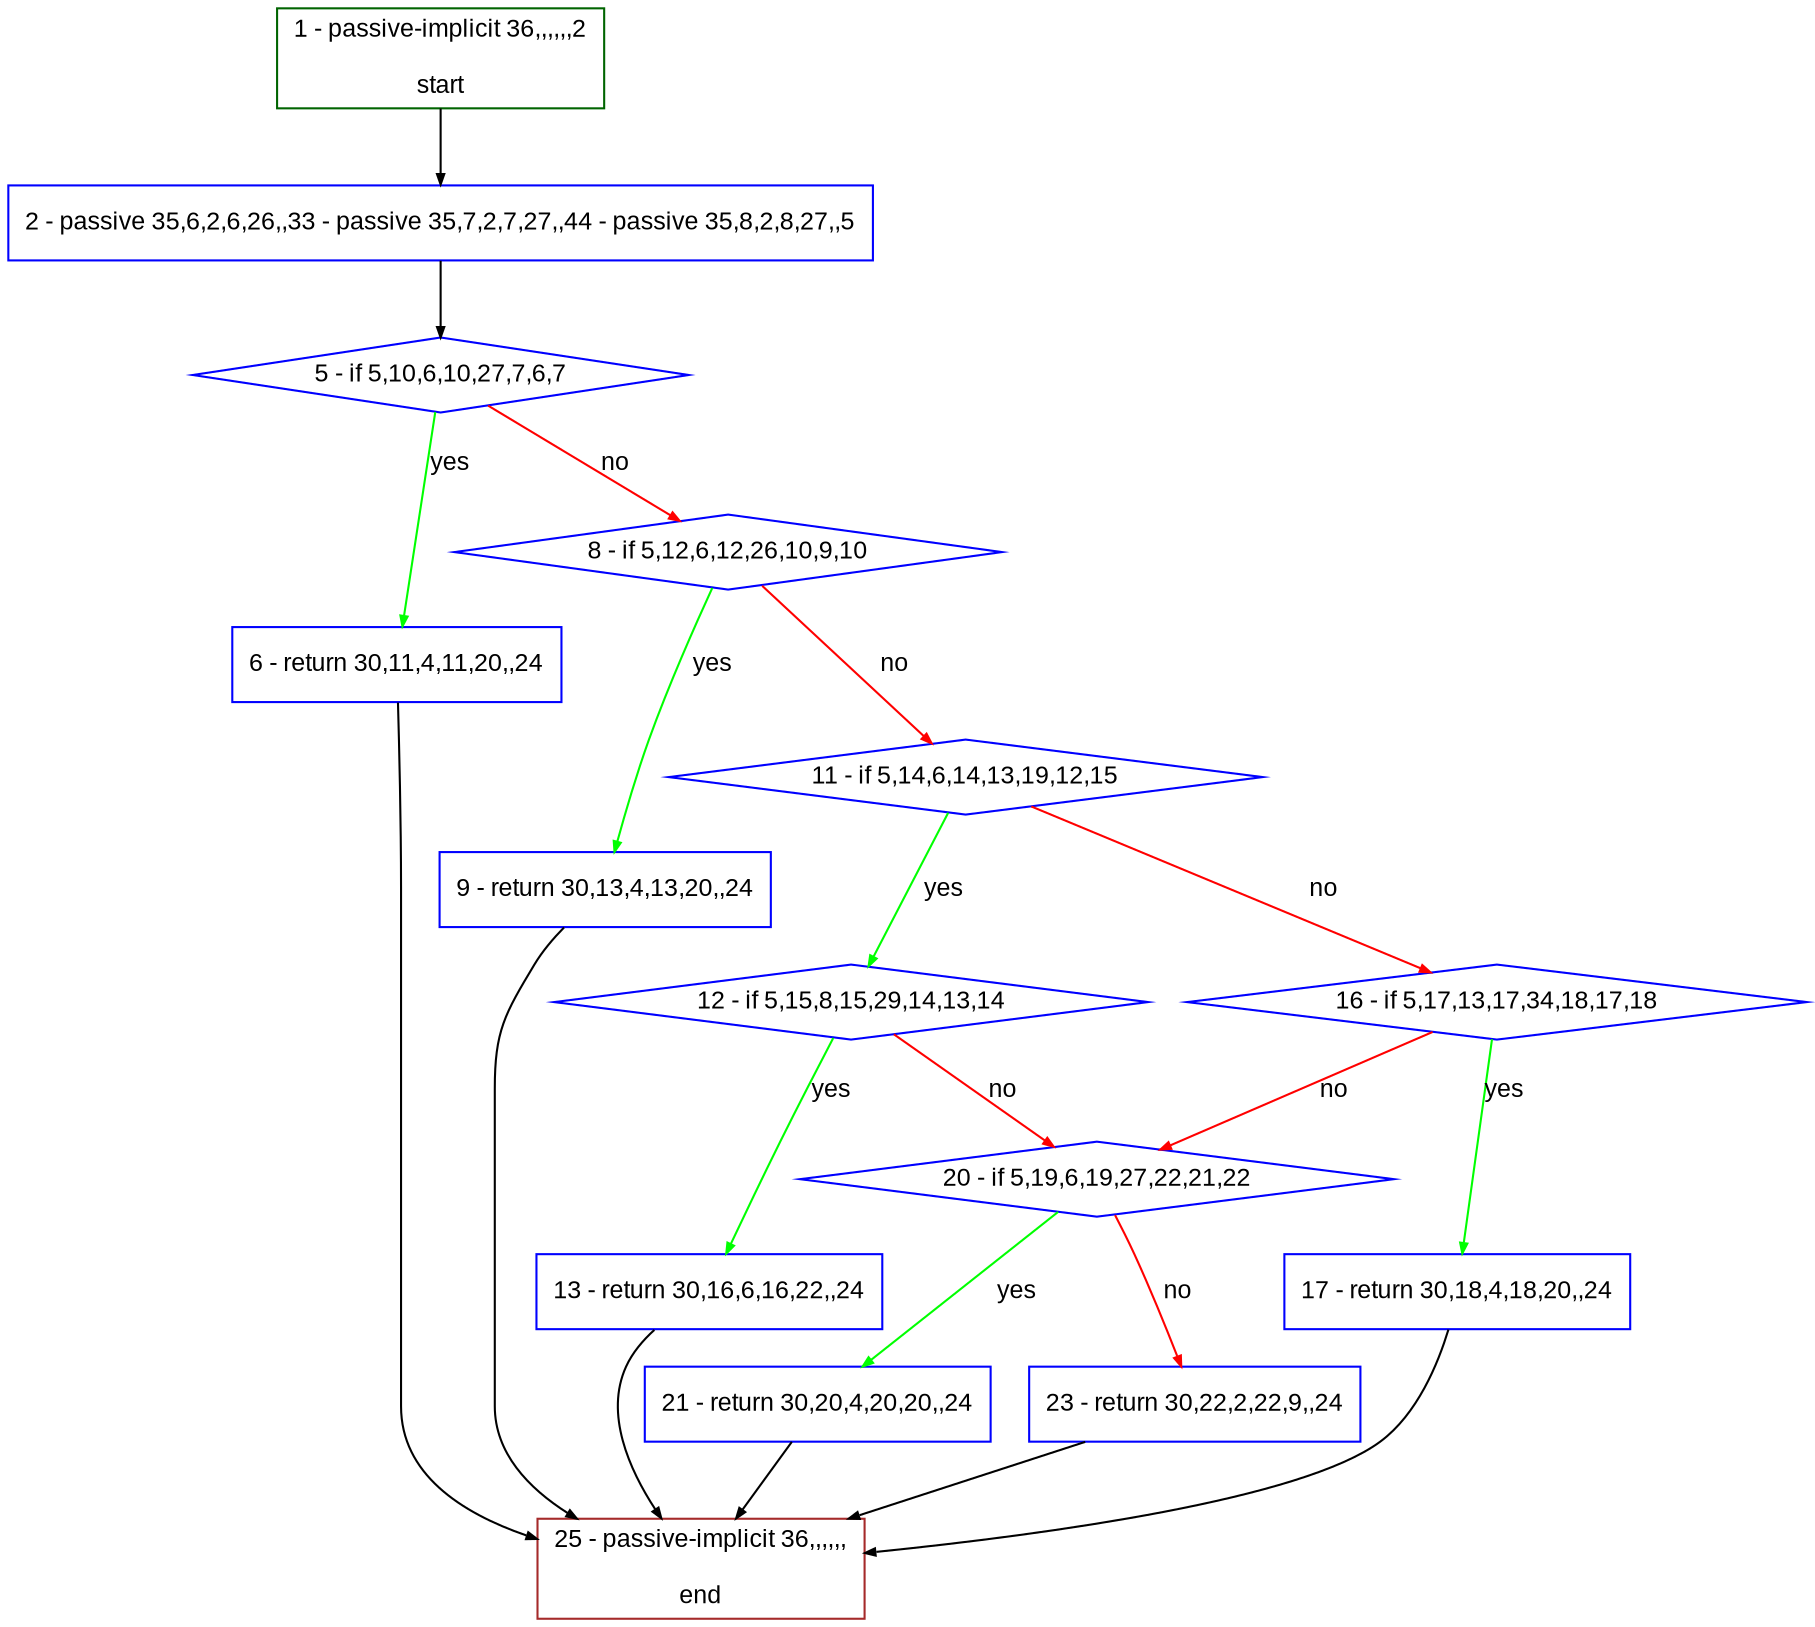 digraph "" {
  graph [bgcolor="white", fillcolor="#FFFFCC", pack="true", packmode="clust", fontname="Arial", label="", fontsize="12", compound="true", style="rounded,filled"];
  node [node_initialized="no", fillcolor="white", fontname="Arial", label="", color="grey", fontsize="12", fixedsize="false", compound="true", shape="rectangle", style="filled"];
  edge [arrowtail="none", lhead="", fontcolor="black", fontname="Arial", label="", color="black", fontsize="12", arrowhead="normal", arrowsize="0.5", compound="true", ltail="", dir="forward"];
  __N1 [fillcolor="#ffffff", label="2 - passive 35,6,2,6,26,,33 - passive 35,7,2,7,27,,44 - passive 35,8,2,8,27,,5", color="#0000ff", shape="box", style="filled"];
  __N2 [fillcolor="#ffffff", label="1 - passive-implicit 36,,,,,,2\n\nstart", color="#006400", shape="box", style="filled"];
  __N3 [fillcolor="#ffffff", label="5 - if 5,10,6,10,27,7,6,7", color="#0000ff", shape="diamond", style="filled"];
  __N4 [fillcolor="#ffffff", label="6 - return 30,11,4,11,20,,24", color="#0000ff", shape="box", style="filled"];
  __N5 [fillcolor="#ffffff", label="8 - if 5,12,6,12,26,10,9,10", color="#0000ff", shape="diamond", style="filled"];
  __N6 [fillcolor="#ffffff", label="25 - passive-implicit 36,,,,,,\n\nend", color="#a52a2a", shape="box", style="filled"];
  __N7 [fillcolor="#ffffff", label="9 - return 30,13,4,13,20,,24", color="#0000ff", shape="box", style="filled"];
  __N8 [fillcolor="#ffffff", label="11 - if 5,14,6,14,13,19,12,15", color="#0000ff", shape="diamond", style="filled"];
  __N9 [fillcolor="#ffffff", label="12 - if 5,15,8,15,29,14,13,14", color="#0000ff", shape="diamond", style="filled"];
  __N10 [fillcolor="#ffffff", label="16 - if 5,17,13,17,34,18,17,18", color="#0000ff", shape="diamond", style="filled"];
  __N11 [fillcolor="#ffffff", label="13 - return 30,16,6,16,22,,24", color="#0000ff", shape="box", style="filled"];
  __N12 [fillcolor="#ffffff", label="20 - if 5,19,6,19,27,22,21,22", color="#0000ff", shape="diamond", style="filled"];
  __N13 [fillcolor="#ffffff", label="17 - return 30,18,4,18,20,,24", color="#0000ff", shape="box", style="filled"];
  __N14 [fillcolor="#ffffff", label="21 - return 30,20,4,20,20,,24", color="#0000ff", shape="box", style="filled"];
  __N15 [fillcolor="#ffffff", label="23 - return 30,22,2,22,9,,24", color="#0000ff", shape="box", style="filled"];
  __N2 -> __N1 [arrowtail="none", color="#000000", label="", arrowhead="normal", dir="forward"];
  __N1 -> __N3 [arrowtail="none", color="#000000", label="", arrowhead="normal", dir="forward"];
  __N3 -> __N4 [arrowtail="none", color="#00ff00", label="yes", arrowhead="normal", dir="forward"];
  __N3 -> __N5 [arrowtail="none", color="#ff0000", label="no", arrowhead="normal", dir="forward"];
  __N4 -> __N6 [arrowtail="none", color="#000000", label="", arrowhead="normal", dir="forward"];
  __N5 -> __N7 [arrowtail="none", color="#00ff00", label="yes", arrowhead="normal", dir="forward"];
  __N5 -> __N8 [arrowtail="none", color="#ff0000", label="no", arrowhead="normal", dir="forward"];
  __N7 -> __N6 [arrowtail="none", color="#000000", label="", arrowhead="normal", dir="forward"];
  __N8 -> __N9 [arrowtail="none", color="#00ff00", label="yes", arrowhead="normal", dir="forward"];
  __N8 -> __N10 [arrowtail="none", color="#ff0000", label="no", arrowhead="normal", dir="forward"];
  __N9 -> __N11 [arrowtail="none", color="#00ff00", label="yes", arrowhead="normal", dir="forward"];
  __N9 -> __N12 [arrowtail="none", color="#ff0000", label="no", arrowhead="normal", dir="forward"];
  __N11 -> __N6 [arrowtail="none", color="#000000", label="", arrowhead="normal", dir="forward"];
  __N10 -> __N13 [arrowtail="none", color="#00ff00", label="yes", arrowhead="normal", dir="forward"];
  __N10 -> __N12 [arrowtail="none", color="#ff0000", label="no", arrowhead="normal", dir="forward"];
  __N13 -> __N6 [arrowtail="none", color="#000000", label="", arrowhead="normal", dir="forward"];
  __N12 -> __N14 [arrowtail="none", color="#00ff00", label="yes", arrowhead="normal", dir="forward"];
  __N12 -> __N15 [arrowtail="none", color="#ff0000", label="no", arrowhead="normal", dir="forward"];
  __N14 -> __N6 [arrowtail="none", color="#000000", label="", arrowhead="normal", dir="forward"];
  __N15 -> __N6 [arrowtail="none", color="#000000", label="", arrowhead="normal", dir="forward"];
}
